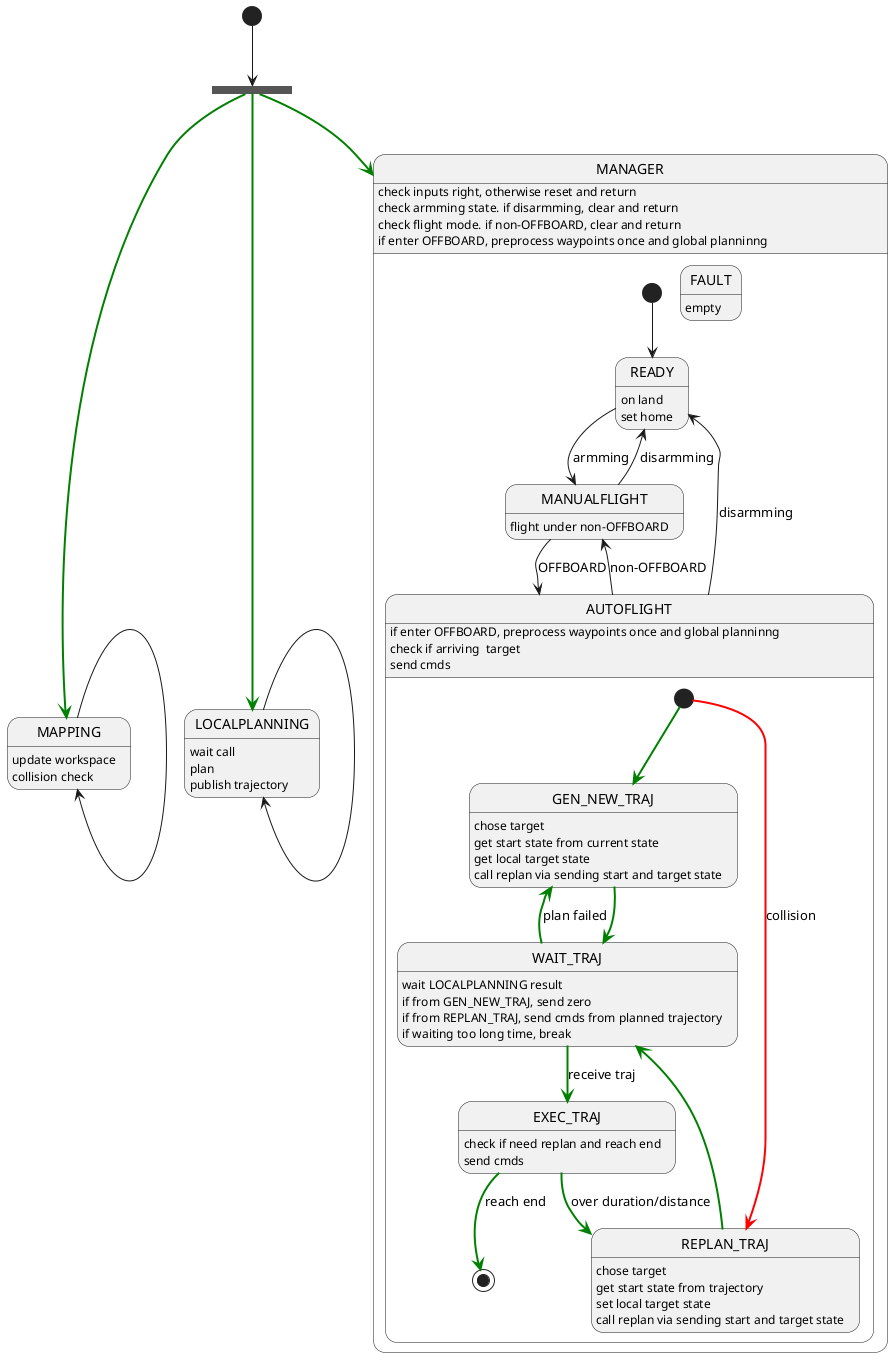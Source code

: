 @startuml
hide empty description


state MAPPING: update workspace
MAPPING: collision check
MAPPING-->MAPPING

state LOCALPLANNING: wait call
LOCALPLANNING: plan
LOCALPLANNING: publish trajectory
LOCALPLANNING-->LOCALPLANNING


state MANAGER: check inputs right, otherwise reset and return
state MANAGER: check armming state. if disarmming, clear and return
state MANAGER: check flight mode. if non-OFFBOARD, clear and return
state MANAGER: if enter OFFBOARD, preprocess waypoints once and global planninng


state MANAGER{

    state READY: on land
    READY: set home

    state MANUALFLIGHT: flight under non-OFFBOARD
    ' MANUALFLIGHT: if enter OFFBOARD, preprocess waypoints

    state AUTOFLIGHT: if enter OFFBOARD, preprocess waypoints once and global planninng
    AUTOFLIGHT: check if arriving  target
    AUTOFLIGHT: send cmds
    state AUTOFLIGHT{
        state GEN_NEW_TRAJ: chose target
        GEN_NEW_TRAJ: get start state from current state
        GEN_NEW_TRAJ: get local target state
        GEN_NEW_TRAJ: call replan via sending start and target state

        state REPLAN_TRAJ: chose target
        REPLAN_TRAJ: get start state from trajectory
        REPLAN_TRAJ: set local target state
        REPLAN_TRAJ: call replan via sending start and target state

        state EXEC_TRAJ: check if need replan and reach end
        EXEC_TRAJ: send cmds

        state WAIT_TRAJ: wait LOCALPLANNING result
        WAIT_TRAJ: if from GEN_NEW_TRAJ, send zero
        WAIT_TRAJ: if from REPLAN_TRAJ, send cmds from planned trajectory
        WAIT_TRAJ: if waiting too long time, break


        [*]-[#green,bold]-->GEN_NEW_TRAJ
        [*]-[#red,bold]-->REPLAN_TRAJ: collision

        GEN_NEW_TRAJ-[#green,bold]->WAIT_TRAJ
        WAIT_TRAJ-[#green,bold]->GEN_NEW_TRAJ: plan failed

        WAIT_TRAJ-[#green,bold]->EXEC_TRAJ: receive traj
        EXEC_TRAJ-[#green,bold]->REPLAN_TRAJ: over duration/distance

        REPLAN_TRAJ-[#green,bold]->WAIT_TRAJ

        EXEC_TRAJ-[#green,bold]->[*]: reach end
    }

    state FAULT: empty

    ' [*] -[#green,bold]-> IDLE: initialization
    [*]-->READY
    READY --> MANUALFLIGHT: armming
    MANUALFLIGHT-->READY: disarmming
    ' MANUALFLIGHT --> MANUALFLIGHT
    MANUALFLIGHT --> AUTOFLIGHT: OFFBOARD
    AUTOFLIGHT --> MANUALFLIGHT: non-OFFBOARD
    AUTOFLIGHT --> READY: disarmming

}

state fork_state <<fork>>
[*]-->fork_state
fork_state-[#green,bold]->MANAGER
fork_state-[#green,bold]->MAPPING
fork_state-[#green,bold]->LOCALPLANNING

' MAPPING-[#red,bold]->REPLAN_TRAJ





@enduml